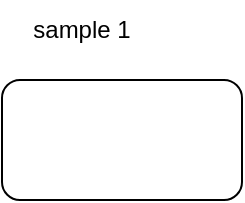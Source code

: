 <mxfile version="15.8.7" type="device"><diagram id="iOThEhqU7zZPA8TF15TA" name="Page-1"><mxGraphModel dx="1106" dy="997" grid="1" gridSize="10" guides="1" tooltips="1" connect="1" arrows="1" fold="1" page="1" pageScale="1" pageWidth="850" pageHeight="1100" math="0" shadow="0"><root><mxCell id="0"/><mxCell id="1" parent="0"/><mxCell id="yedp_4bSVc85uLz7xC4o-1" value="" style="rounded=1;whiteSpace=wrap;html=1;" vertex="1" parent="1"><mxGeometry x="80" y="200" width="120" height="60" as="geometry"/></mxCell><mxCell id="yedp_4bSVc85uLz7xC4o-2" value="sample 1" style="text;html=1;strokeColor=none;fillColor=none;align=center;verticalAlign=middle;whiteSpace=wrap;rounded=0;" vertex="1" parent="1"><mxGeometry x="90" y="160" width="60" height="30" as="geometry"/></mxCell></root></mxGraphModel></diagram></mxfile>